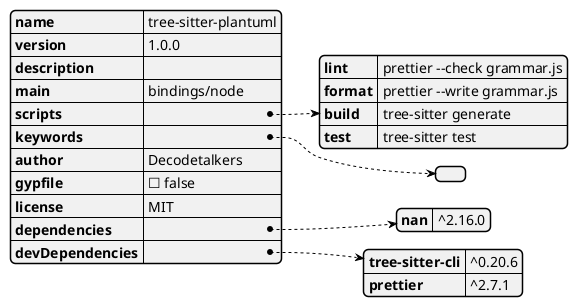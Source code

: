 @startjson
{
  "name": "tree-sitter-plantuml",
  "version": "1.0.0",
  "description": "",
  "main": "bindings/node",
  "scripts": {
    "lint": "prettier --check grammar.js",
    "format": "prettier --write grammar.js",
    "build": "tree-sitter generate",
    "test": "tree-sitter test"
  },
  "keywords": [],
  "author": "Decodetalkers",
  "gypfile": false,
  "license": "MIT",
  "dependencies": {
    "nan": "^2.16.0"
  },
  "devDependencies": {
    "tree-sitter-cli": "^0.20.6",
    "prettier": "^2.7.1"
  }
}
@endjson
